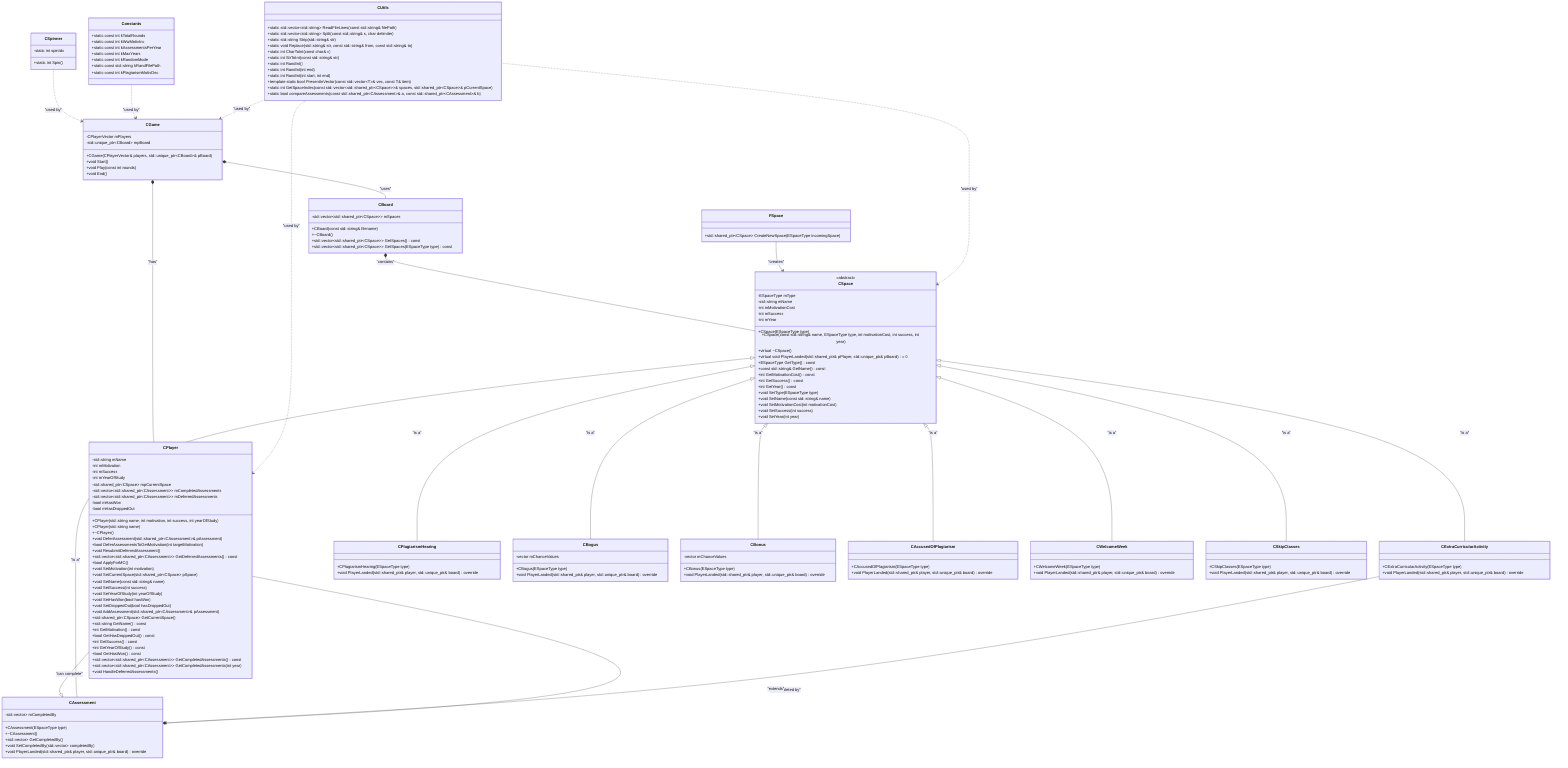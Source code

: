 classDiagram
  CPlayer --|> CAssessment : "can complete"
  CGame *-- CPlayer : "has"
  CGame *-- CBoard : "uses"
  CBoard *-- CSpace : "contains"
  CSpace <|-- CAssessment : "is a"
  CSpace <|-- CExtraCurricularActivity : "is a"
  CSpace <|-- CPlagiarismHearing : "is a"
  CSpace <|-- CBogus : "is a"
  CSpace <|-- CBonus : "is a"
  CSpace <|-- CAccusedOfPlagiarism : "is a"
  CSpace <|-- CWelcomeWeek : "is a"
  CSpace <|-- CSkipClasses : "is a"
  CAssessment *-- CPlayer : "is completed by"
  CExtraCurricularActivity --|> CAssessment : "extends"
  CSpinner ..> CGame : "used by"
  Constants ..> CGame : "used by"
  FSpace --> CSpace : "creates"
  CUtils ..> CSpace : "used by"
  CUtils ..> CPlayer : "used by"
  CUtils ..> CGame : "used by"

  class CSpace {
    <<abstract>>
    -ESpaceType mType
    -std::string mName
    -int mMotivationCost
    -int mSuccess
    -int mYear
    +CSpace(ESpaceType type)
    +CSpace(const std::string& name, ESpaceType type, int motivationCost, int success, int year)
    +virtual ~CSpace()
    +virtual void PlayerLanded(std::shared_ptr<CPlayer>& pPlayer, std::unique_ptr<CBoard>& pBoard) = 0
    +ESpaceType GetType() const
    +const std::string& GetName() const
    +int GetMotivationCost() const
    +int GetSuccess() const
    +int GetYear() const
    +void SetType(ESpaceType type)
    +void SetName(const std::string& name)
    +void SetMotivationCost(int motivationCost)
    +void SetSuccess(int success)
    +void SetYear(int year)
  }

  class CSpinner {
    -static int spinIdx
    +static int Spin()
  }

  class Constants {
        +static const int kTotalRounds
    +static const int kWwMotivInc
    +static const int kAssessmentsPerYear
    +static const int kMaxYears
    +static const int kRandomMode
    +static const std::string kRandFilePath
    +static const int kPlagiarismMotivDec
  }

    class CGame {
    -CPlayerVector mPlayers
    -std::unique_ptr~CBoard~ mpBoard
    +CGame(CPlayerVector& players, std::unique_ptr~CBoard~& pBoard)
    +void Start()
    +void Play(const int rounds)
    +void End()
  }

    class CUtils {
    +static std::vector~std::string~ ReadFileLines(const std::string& filePath)
    +static std::vector~std::string~ Split(const std::string& s, char delimiter)
    +static std::string Strip(std::string& str)
    +static void Replace(std::string& str, const std::string& from, const std::string& to)
    +static int CharToInt(const char& c)
    +static int StrToInt(const std::string& str)
    +static int RandInt()
    +static int RandInt(int end)
    +static int RandInt(int start, int end)
    +template <typename T> static bool PresentInVector(const std::vector~T~& vec, const T& item)
    +static int GetSpaceIndex(const std::vector~std::shared_ptr~CSpace~~& spaces, std::shared_ptr~CSpace~& pCurrentSpace)
    +static bool compareAssessments(const std::shared_ptr~CAssessment~& a, const std::shared_ptr~CAssessment~& b)
  }

    class CBoard {
    -std::vector~std::shared_ptr~CSpace~~ mSpaces
    +CBoard(const std::string& filename)
    +~CBoard()
    +std::vector~std::shared_ptr~CSpace~~ GetSpaces() const
    +std::vector~std::shared_ptr~CSpace~~ GetSpaces(ESpaceType type) const
  }

    class FSpace {
    +std::shared_ptr~CSpace~ CreateNewSpace(ESpaceType incomingSpace)
  }


  class CPlayer {
    -std::string mName
    -int mMotivation
    -int mSuccess
    -int mYearOfStudy
    -std::shared_ptr~CSpace~ mpCurrentSpace
    -std::vector~std::shared_ptr~CAssessment~~ mCompletedAssessments
    -std::vector~std::shared_ptr~CAssessment~~ mDeferredAssessments
    -bool mHasWon
    -bool mHasDroppedOut
    +CPlayer(std::string name, int motivation, int success, int yearOfStudy)
    +CPlayer(std::string name)
    +~CPlayer()
    +void DeferAssessment(std::shared_ptr~CAssessment~& pAssessment)
    +bool DeferAssessmentsToGetMotivation(int targetMotivation)
    +void ResubmitDeferredAssessment()
    +std::vector~std::shared_ptr~CAssessment~~ GetDeferredAssessments() const
    +bool ApplyForMC()
    +void SetMotivation(int motivation)
    +void SetCurrentSpace(std::shared_ptr~CSpace~ pSpace)
    +void SetName(const std::string& name)
    +void SetSuccess(int success)
    +void SetYearOfStudy(int yearOfStudy)
    +void SetHasWon(bool hasWon)
    +void SetDroppedOut(bool hasDroppedOut)
    +void AddAssessment(std::shared_ptr~CAssessment~& pAssessment)
    +std::shared_ptr~CSpace~ GetCurrentSpace()
    +std::string GetName() const
    +int GetMotivation() const
    +bool GetHasDroppedOut() const
    +int GetSuccess() const
    +int GetYearOfStudy() const
    +bool GetHasWon() const
    +std::vector~std::shared_ptr~CAssessment~~ GetCompletedAssessments() const
    +std::vector~std::shared_ptr~CAssessment~~ GetCompletedAssessments(int year)
    +void HandleDeferredAssessments()
  }

  class CAssessment {
    -std::vector<std::weak_ptr<CPlayer>> mCompletedBy
    +CAssessment(ESpaceType type)
    +~CAssessment()
    +std::vector<std::weak_ptr<CPlayer>> GetCompletedBy()
    +void SetCompletedBy(std::vector<std::weak_ptr<CPlayer>> completedBy)
    +void PlayerLanded(std::shared_ptr<CPlayer>& player, std::unique_ptr<CBoard>& board) override
  }

  class CExtraCurricularActivity {
    +CExtraCurricularActivity(ESpaceType type)
    +void PlayerLanded(std::shared_ptr<CPlayer>& player, std::unique_ptr<CBoard>& board) override
  }

  class CPlagiarismHearing {
    +CPlagiarismHearing(ESpaceType type)
    +void PlayerLanded(std::shared_ptr<CPlayer>& player, std::unique_ptr<CBoard>& board) override
  }

  class CBogus {
    -vector mChanceValues
    +CBogus(ESpaceType type)
    +void PlayerLanded(std::shared_ptr<CPlayer>& player, std::unique_ptr<CBoard>& board) override
  }

  class CBonus {
    -vector mChanceValues
    +CBonus(ESpaceType type)
    +void PlayerLanded(std::shared_ptr<CPlayer>& player, std::unique_ptr<CBoard>& board) override
  }

  class CAccusedOfPlagiarism {
    +CAccusedOfPlagiarism(ESpaceType type)
    +void PlayerLanded(std::shared_ptr<CPlayer>& player, std::unique_ptr<CBoard>& board) override
  }

  class CWelcomeWeek {
    +CWelcomeWeek(ESpaceType type)
    +void PlayerLanded(std::shared_ptr<CPlayer>& player, std::unique_ptr<CBoard>& board) override
  }

  class CSkipClasses {
    +CSkipClasses(ESpaceType type)
    +void PlayerLanded(std::shared_ptr<CPlayer>& player, std::unique_ptr<CBoard>& board) override
  }